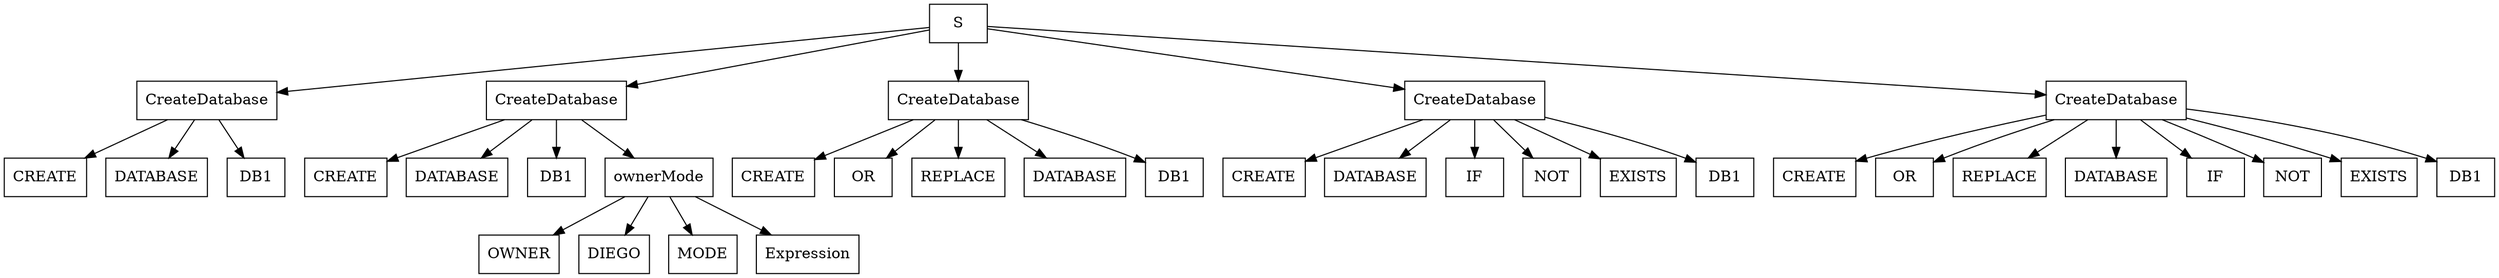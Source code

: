 digraph ASTTytus{ 
 rankdir = TD
 node[shape = "box"]
S[label="S"]
S->103966284421
103966284421[label="CreateDatabase"]
103966284421->-8310387510037006130
-8310387510037006130[label="CREATE"]
103966284421->-6895586886517259712
-6895586886517259712[label="DATABASE"]
103966284421->-2831933288309259755
-2831933288309259755[label="DB1"]
S->103966284475
103966284475[label="CreateDatabase"]
103966284475->-8310387510037006076
-8310387510037006076[label="CREATE"]
103966284475->-6895586886517259658
-6895586886517259658[label="DATABASE"]
103966284475->-2831933288309259701
-2831933288309259701[label="DB1"]
103966284475->3740686285632749547
3740686285632749547[label="ownerMode"]
3740686285632749547->9924834291972797463
9924834291972797463[label="OWNER"]
3740686285632749547->6330912275872631269
6330912275872631269[label="DIEGO"]
3740686285632749547->-2574137564225287240
-2574137564225287240[label="MODE"]
3740686285632749547->-448041731003276586
-448041731003276586[label="Expression"]
S->103966284427
103966284427[label="CreateDatabase"]
103966284427->-8310387510037006124
-8310387510037006124[label="CREATE"]
103966284427->5085697918601950039
5085697918601950039[label="OR"]
103966284427->-4780833570289658736
-4780833570289658736[label="REPLACE"]
103966284427->-6895586886517259706
-6895586886517259706[label="DATABASE"]
103966284427->-2831933288309259749
-2831933288309259749[label="DB1"]
S->103966284433
103966284433[label="CreateDatabase"]
103966284433->-8310387510037006118
-8310387510037006118[label="CREATE"]
103966284433->-6895586886517259700
-6895586886517259700[label="DATABASE"]
103966284433->7988011704479301120
7988011704479301120[label="IF"]
103966284433->4283453110125799903
4283453110125799903[label="NOT"]
103966284433->7014711216971381915
7014711216971381915[label="EXISTS"]
103966284433->-2831933288309259743
-2831933288309259743[label="DB1"]
S->103966284454
103966284454[label="CreateDatabase"]
103966284454->-8310387510037006097
-8310387510037006097[label="CREATE"]
103966284454->5085697918601950066
5085697918601950066[label="OR"]
103966284454->-4780833570289658709
-4780833570289658709[label="REPLACE"]
103966284454->-6895586886517259679
-6895586886517259679[label="DATABASE"]
103966284454->7988011704479301141
7988011704479301141[label="IF"]
103966284454->4283453110125799924
4283453110125799924[label="NOT"]
103966284454->7014711216971381936
7014711216971381936[label="EXISTS"]
103966284454->-2831933288309259722
-2831933288309259722[label="DB1"]

 }